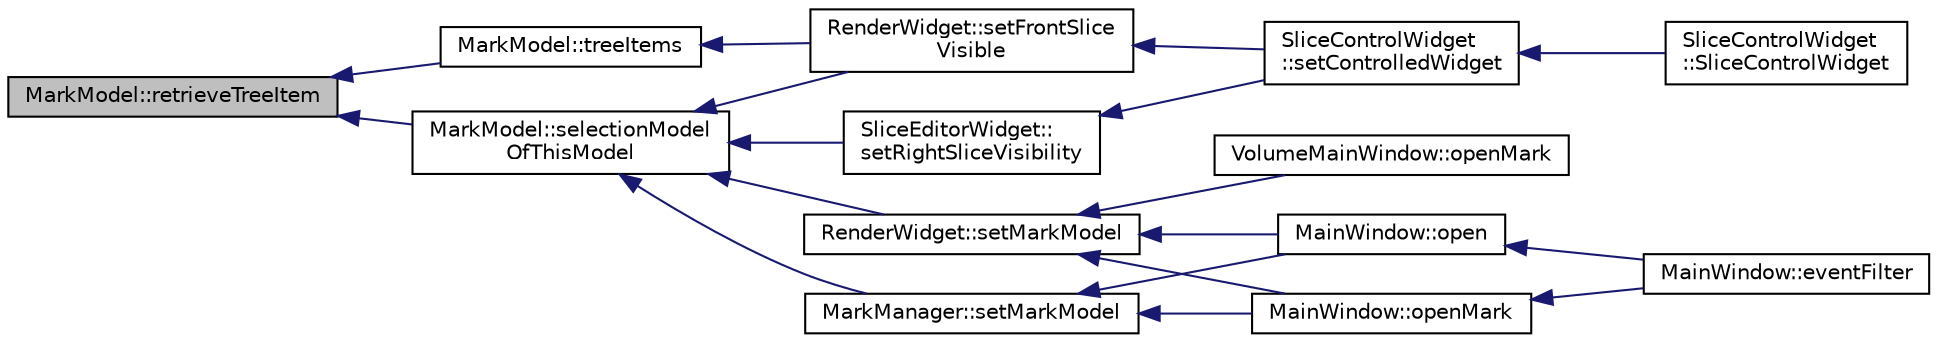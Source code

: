 digraph "MarkModel::retrieveTreeItem"
{
  edge [fontname="Helvetica",fontsize="10",labelfontname="Helvetica",labelfontsize="10"];
  node [fontname="Helvetica",fontsize="10",shape=record];
  rankdir="LR";
  Node289 [label="MarkModel::retrieveTreeItem",height=0.2,width=0.4,color="black", fillcolor="grey75", style="filled", fontcolor="black"];
  Node289 -> Node290 [dir="back",color="midnightblue",fontsize="10",style="solid",fontname="Helvetica"];
  Node290 [label="MarkModel::treeItems",height=0.2,width=0.4,color="black", fillcolor="white", style="filled",URL="$class_mark_model.html#abd67a8a42ced49d205fc618bcefbc6ab",tooltip="Returns all tree items according to a given parent index parent and a type. "];
  Node290 -> Node291 [dir="back",color="midnightblue",fontsize="10",style="solid",fontname="Helvetica"];
  Node291 [label="RenderWidget::setFrontSlice\lVisible",height=0.2,width=0.4,color="black", fillcolor="white", style="filled",URL="$class_render_widget.html#a54d5421db7ae7377116979c9189c9365",tooltip="This property holds the visibility of the front slice when renders data with slice type render..."];
  Node291 -> Node292 [dir="back",color="midnightblue",fontsize="10",style="solid",fontname="Helvetica"];
  Node292 [label="SliceControlWidget\l::setControlledWidget",height=0.2,width=0.4,color="black", fillcolor="white", style="filled",URL="$class_slice_control_widget.html#a22f1c1840e4e0bd6bb7daec1ffcdafc8",tooltip="Sets the controlled widget sliceWidge and volumeWidget to present. "];
  Node292 -> Node293 [dir="back",color="midnightblue",fontsize="10",style="solid",fontname="Helvetica"];
  Node293 [label="SliceControlWidget\l::SliceControlWidget",height=0.2,width=0.4,color="black", fillcolor="white", style="filled",URL="$class_slice_control_widget.html#a57f30c045f08dafbd807c80bd2d862b6",tooltip="Constructs a widget by the given sliceWidget and volumeWidget. "];
  Node289 -> Node294 [dir="back",color="midnightblue",fontsize="10",style="solid",fontname="Helvetica"];
  Node294 [label="MarkModel::selectionModel\lOfThisModel",height=0.2,width=0.4,color="black", fillcolor="white", style="filled",URL="$class_mark_model.html#ad58bc2e692e3b5a0716e20145d135e50"];
  Node294 -> Node295 [dir="back",color="midnightblue",fontsize="10",style="solid",fontname="Helvetica"];
  Node295 [label="MarkManager::setMarkModel",height=0.2,width=0.4,color="black", fillcolor="white", style="filled",URL="$class_mark_manager.html#a1c5504fe103bdbd2402f1bf35081c04a",tooltip="Set new model model to the widget. "];
  Node295 -> Node296 [dir="back",color="midnightblue",fontsize="10",style="solid",fontname="Helvetica"];
  Node296 [label="MainWindow::open",height=0.2,width=0.4,color="black", fillcolor="white", style="filled",URL="$class_main_window.html#a1e8fb82ba2db0b722d9cd49fb05e4952"];
  Node296 -> Node297 [dir="back",color="midnightblue",fontsize="10",style="solid",fontname="Helvetica"];
  Node297 [label="MainWindow::eventFilter",height=0.2,width=0.4,color="black", fillcolor="white", style="filled",URL="$class_main_window.html#ade305265b2120df2489a5ebeb07ebbe1"];
  Node295 -> Node298 [dir="back",color="midnightblue",fontsize="10",style="solid",fontname="Helvetica"];
  Node298 [label="MainWindow::openMark",height=0.2,width=0.4,color="black", fillcolor="white", style="filled",URL="$class_main_window.html#a9cd18140979dd0f5d1312e9c66de19da"];
  Node298 -> Node297 [dir="back",color="midnightblue",fontsize="10",style="solid",fontname="Helvetica"];
  Node294 -> Node299 [dir="back",color="midnightblue",fontsize="10",style="solid",fontname="Helvetica"];
  Node299 [label="RenderWidget::setMarkModel",height=0.2,width=0.4,color="black", fillcolor="white", style="filled",URL="$class_render_widget.html#ae525129d1fd36fa90f7c6674f4b51d70",tooltip="Sets the slice model as the given model. "];
  Node299 -> Node296 [dir="back",color="midnightblue",fontsize="10",style="solid",fontname="Helvetica"];
  Node299 -> Node298 [dir="back",color="midnightblue",fontsize="10",style="solid",fontname="Helvetica"];
  Node299 -> Node300 [dir="back",color="midnightblue",fontsize="10",style="solid",fontname="Helvetica"];
  Node300 [label="VolumeMainWindow::openMark",height=0.2,width=0.4,color="black", fillcolor="white", style="filled",URL="$class_volume_main_window.html#a690eac05cd92c04cfd56e9a7f9fe19b5"];
  Node294 -> Node291 [dir="back",color="midnightblue",fontsize="10",style="solid",fontname="Helvetica"];
  Node294 -> Node301 [dir="back",color="midnightblue",fontsize="10",style="solid",fontname="Helvetica"];
  Node301 [label="SliceEditorWidget::\lsetRightSliceVisibility",height=0.2,width=0.4,color="black", fillcolor="white", style="filled",URL="$class_slice_editor_widget.html#ad994c2599b8cee4b75614e230b2214e6",tooltip="This is a convenience function to set right slice visibility. "];
  Node301 -> Node292 [dir="back",color="midnightblue",fontsize="10",style="solid",fontname="Helvetica"];
}
